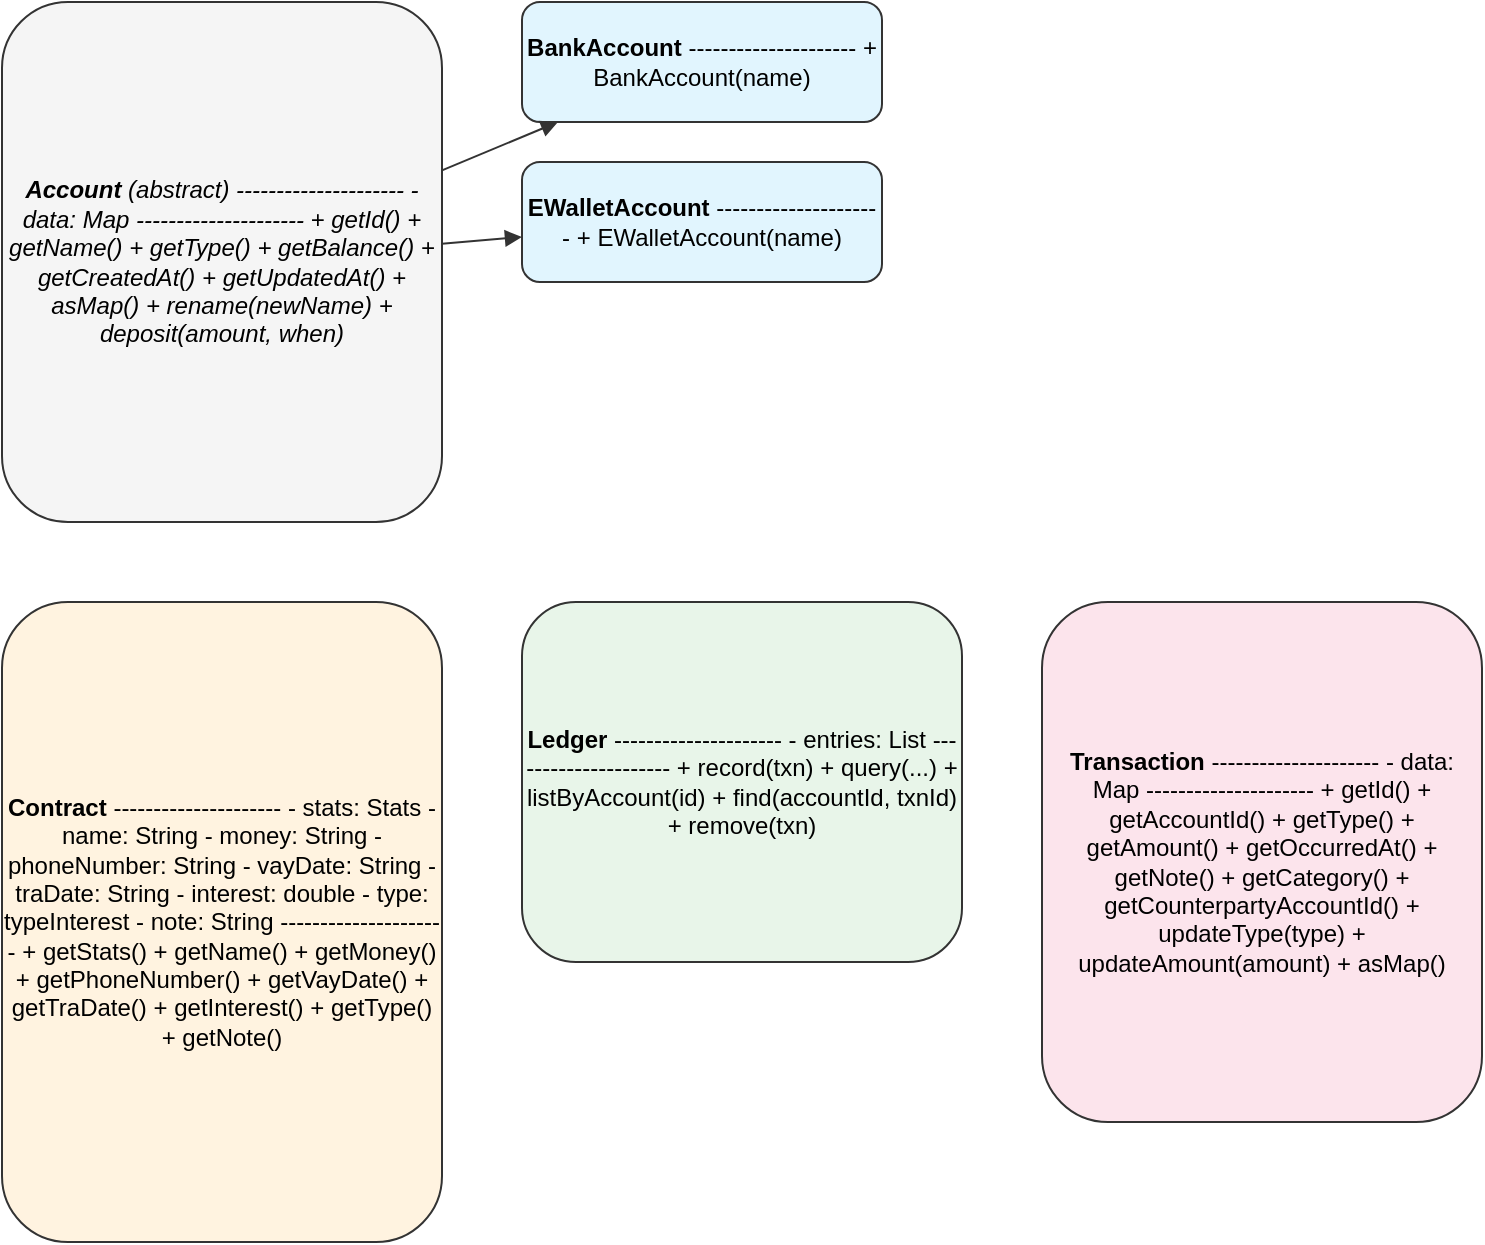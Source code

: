 <?xml version="1.0" encoding="UTF-8"?>
<mxfile>
  <diagram id="classDiagram" name="Class Diagram">
    <mxGraphModel dx="1000" dy="1000" grid="1" gridSize="10" guides="1" tooltips="1" connect="1" arrows="1" fold="1" page="1" pageScale="1" pageWidth="850" pageHeight="1100" math="0" shadow="0">
      <root>
        <mxCell id="0" />
        <mxCell id="1" parent="0" />
        <!-- Account (abstract) -->
        <mxCell id="2" value="&lt;b&gt;Account&lt;/b&gt; (abstract)
---------------------
- data: Map
---------------------
+ getId()
+ getName()
+ getType()
+ getBalance()
+ getCreatedAt()
+ getUpdatedAt()
+ asMap()
+ rename(newName)
+ deposit(amount, when)" style="rounded=1;whiteSpace=wrap;html=1;fillColor=#f5f5f5;strokeColor=#333333;fontStyle=2" vertex="1" parent="1">
          <mxGeometry x="40" y="40" width="220" height="260" as="geometry" />
        </mxCell>
        <!-- BankAccount -->
        <mxCell id="3" value="&lt;b&gt;BankAccount&lt;/b&gt;
---------------------
+ BankAccount(name)" style="rounded=1;whiteSpace=wrap;html=1;fillColor=#e1f5fe;strokeColor=#333333;" vertex="1" parent="1">
          <mxGeometry x="300" y="40" width="180" height="60" as="geometry" />
        </mxCell>
        <!-- EWalletAccount -->
        <mxCell id="4" value="&lt;b&gt;EWalletAccount&lt;/b&gt;
---------------------
+ EWalletAccount(name)" style="rounded=1;whiteSpace=wrap;html=1;fillColor=#e1f5fe;strokeColor=#333333;" vertex="1" parent="1">
          <mxGeometry x="300" y="120" width="180" height="60" as="geometry" />
        </mxCell>
        <!-- Contract -->
        <mxCell id="5" value="&lt;b&gt;Contract&lt;/b&gt;
---------------------
- stats: Stats
- name: String
- money: String
- phoneNumber: String
- vayDate: String
- traDate: String
- interest: double
- type: typeInterest
- note: String
---------------------
+ getStats()
+ getName()
+ getMoney()
+ getPhoneNumber()
+ getVayDate()
+ getTraDate()
+ getInterest()
+ getType()
+ getNote()" style="rounded=1;whiteSpace=wrap;html=1;fillColor=#fff3e0;strokeColor=#333333;" vertex="1" parent="1">
          <mxGeometry x="40" y="340" width="220" height="320" as="geometry" />
        </mxCell>
        <!-- Ledger -->
        <mxCell id="6" value="&lt;b&gt;Ledger&lt;/b&gt;
---------------------
- entries: List&lt;Transaction&gt;
---------------------
+ record(txn)
+ query(...)
+ listByAccount(id)
+ find(accountId, txnId)
+ remove(txn)" style="rounded=1;whiteSpace=wrap;html=1;fillColor=#e8f5e9;strokeColor=#333333;" vertex="1" parent="1">
          <mxGeometry x="300" y="340" width="220" height="180" as="geometry" />
        </mxCell>
        <!-- Transaction -->
        <mxCell id="7" value="&lt;b&gt;Transaction&lt;/b&gt;
---------------------
- data: Map
---------------------
+ getId()
+ getAccountId()
+ getType()
+ getAmount()
+ getOccurredAt()
+ getNote()
+ getCategory()
+ getCounterpartyAccountId()
+ updateType(type)
+ updateAmount(amount)
+ asMap()" style="rounded=1;whiteSpace=wrap;html=1;fillColor=#fce4ec;strokeColor=#333333;" vertex="1" parent="1">
          <mxGeometry x="560" y="340" width="220" height="260" as="geometry" />
        </mxCell>
        <!-- Inheritance: Account -> BankAccount -->
        <mxCell id="8" style="endArrow=block;endFill=1;html=1;strokeColor=#333333;" edge="1" parent="1" source="2" target="3">
          <mxGeometry relative="1" as="geometry" />
        </mxCell>
        <!-- Inheritance: Account -> EWalletAccount -->
        <mxCell id="9" style="endArrow=block;endFill=1;html=1;strokeColor=#333333;" edge="1" parent="1" source="2" target="4">
          <mxGeometry relative="1" as="geometry" />
        </mxCell>
        <!-- Association: Ledger -- Transaction -->
        <mxCell id="10" style="endArrow=open;html=1;strokeColor=#333333;" edge="1" parent="1" source="6" target="7">
          <mxGeometry relative="1" as="geometry" />
        </mxCell>
        <!-- Association: Transaction -- Account -->
        <mxCell id="11" style="endArrow=open;html=1;strokeColor=#333333;" edge="1" parent="1" source="7" target="2">
          <mxGeometry relative="1" as="geometry" />
        </mxCell>
      </root>
    </mxGraphModel>
  </diagram>
</mxfile>
